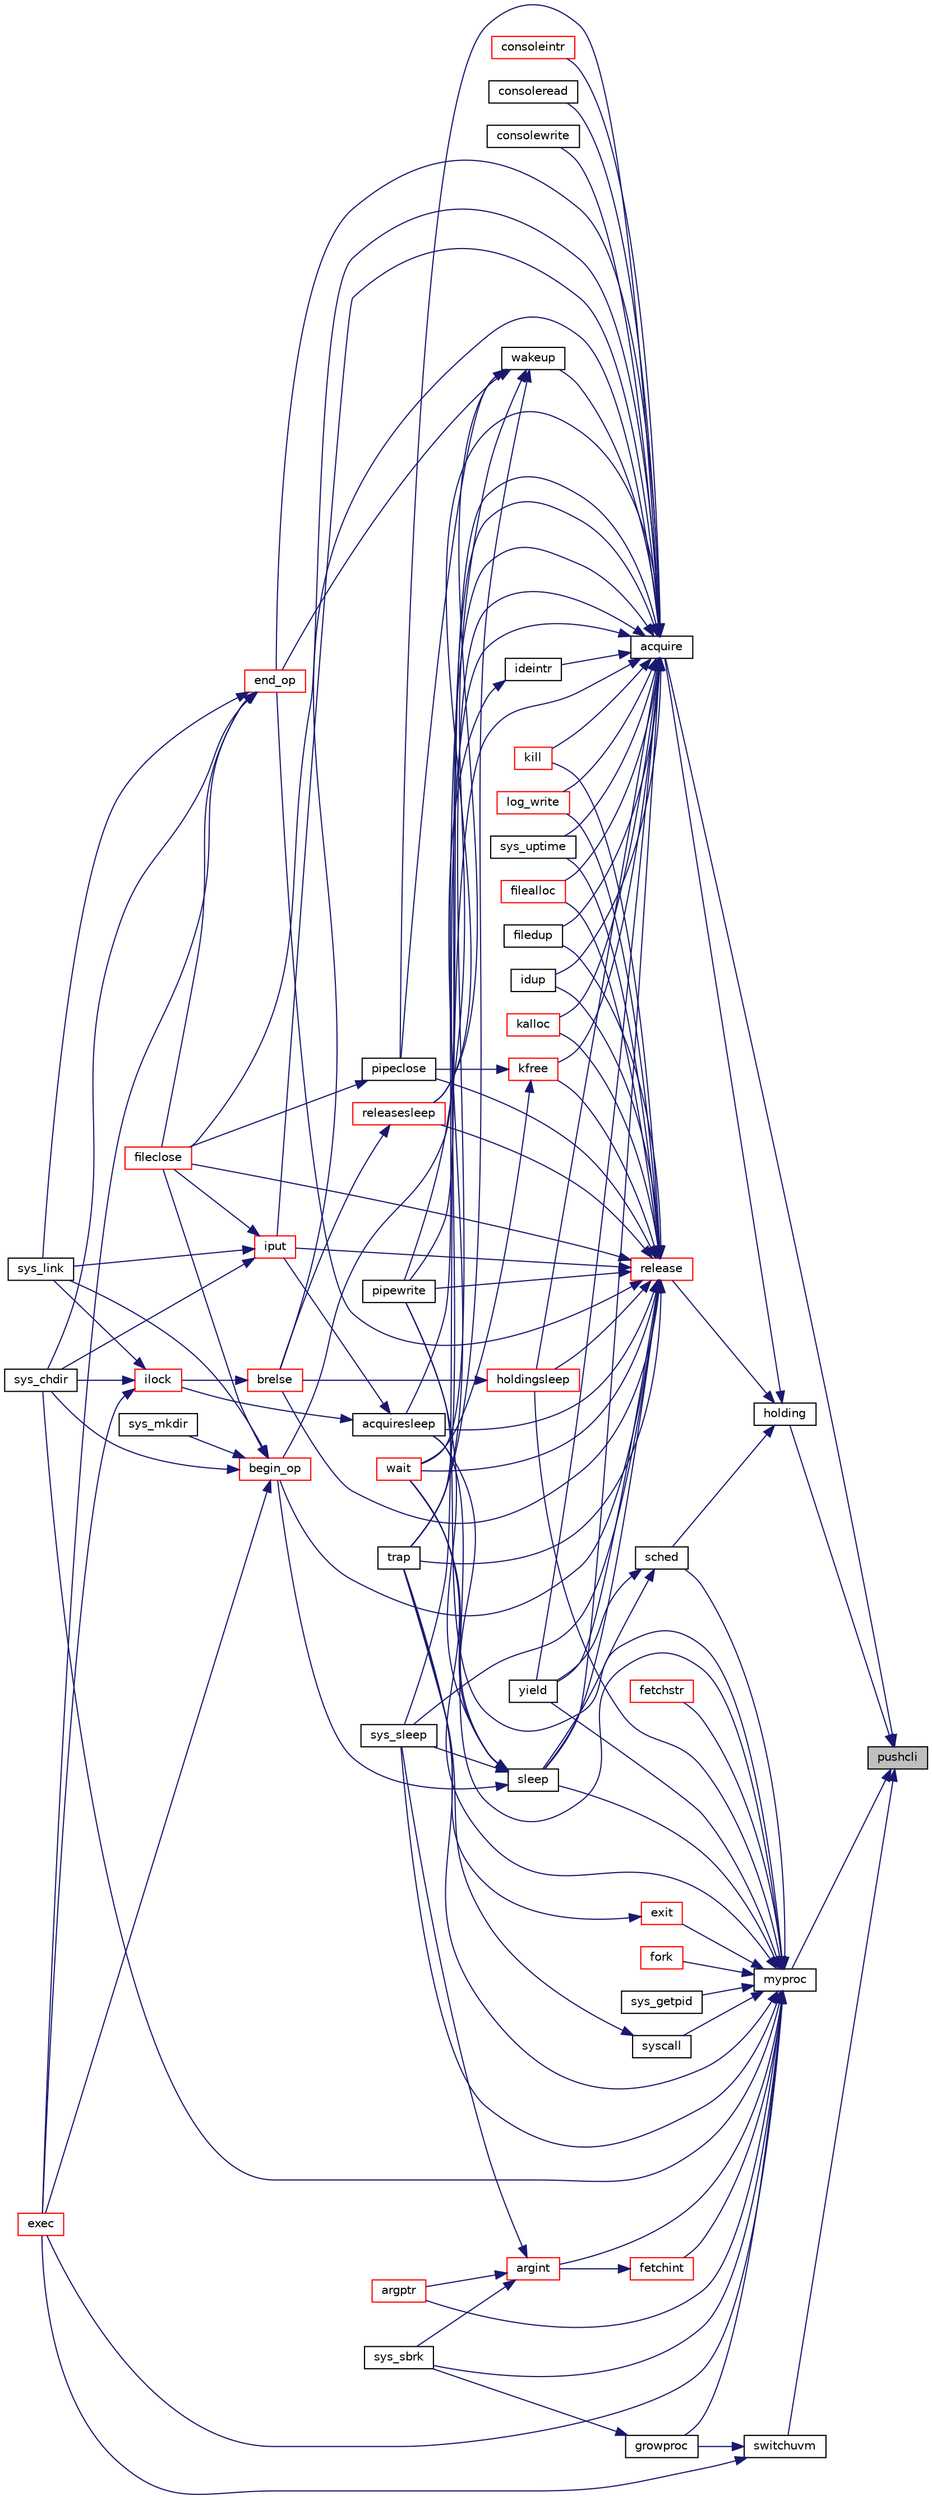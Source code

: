 digraph "pushcli"
{
 // LATEX_PDF_SIZE
  edge [fontname="Helvetica",fontsize="10",labelfontname="Helvetica",labelfontsize="10"];
  node [fontname="Helvetica",fontsize="10",shape=record];
  rankdir="RL";
  Node1 [label="pushcli",height=0.2,width=0.4,color="black", fillcolor="grey75", style="filled", fontcolor="black",tooltip=" "];
  Node1 -> Node2 [dir="back",color="midnightblue",fontsize="10",style="solid"];
  Node2 [label="acquire",height=0.2,width=0.4,color="black", fillcolor="white", style="filled",URL="$d5/d64/defs_8h.html#afe4ef8638f1ecb962a6e67fb086ee3b8",tooltip=" "];
  Node2 -> Node3 [dir="back",color="midnightblue",fontsize="10",style="solid"];
  Node3 [label="acquiresleep",height=0.2,width=0.4,color="black", fillcolor="white", style="filled",URL="$d5/d64/defs_8h.html#aecd4639fe2f9aaad8e8cee2b5e0688c3",tooltip=" "];
  Node3 -> Node4 [dir="back",color="midnightblue",fontsize="10",style="solid"];
  Node4 [label="ilock",height=0.2,width=0.4,color="red", fillcolor="white", style="filled",URL="$d5/d64/defs_8h.html#a29a4d743d41fe659f74b0a57fdc25012",tooltip=" "];
  Node4 -> Node5 [dir="back",color="midnightblue",fontsize="10",style="solid"];
  Node5 [label="exec",height=0.2,width=0.4,color="red", fillcolor="white", style="filled",URL="$d5/d64/defs_8h.html#aa7b4aae4a12acd187e23396214aeca47",tooltip=" "];
  Node4 -> Node9 [dir="back",color="midnightblue",fontsize="10",style="solid"];
  Node9 [label="sys_chdir",height=0.2,width=0.4,color="black", fillcolor="white", style="filled",URL="$db/dd8/syscall_8c.html#ad1c5f8693cb35b9605fee09eebdda640",tooltip=" "];
  Node4 -> Node10 [dir="back",color="midnightblue",fontsize="10",style="solid"];
  Node10 [label="sys_link",height=0.2,width=0.4,color="black", fillcolor="white", style="filled",URL="$db/dd8/syscall_8c.html#a759600870314007ac558871239122fb7",tooltip=" "];
  Node3 -> Node12 [dir="back",color="midnightblue",fontsize="10",style="solid"];
  Node12 [label="iput",height=0.2,width=0.4,color="red", fillcolor="white", style="filled",URL="$d5/d64/defs_8h.html#a29530a0afdfe924818d8c70b6724528d",tooltip=" "];
  Node12 -> Node14 [dir="back",color="midnightblue",fontsize="10",style="solid"];
  Node14 [label="fileclose",height=0.2,width=0.4,color="red", fillcolor="white", style="filled",URL="$d5/d64/defs_8h.html#ac865ee0b2d70f753d61d1fefef9de0f6",tooltip=" "];
  Node12 -> Node9 [dir="back",color="midnightblue",fontsize="10",style="solid"];
  Node12 -> Node10 [dir="back",color="midnightblue",fontsize="10",style="solid"];
  Node2 -> Node18 [dir="back",color="midnightblue",fontsize="10",style="solid"];
  Node18 [label="begin_op",height=0.2,width=0.4,color="red", fillcolor="white", style="filled",URL="$d5/d64/defs_8h.html#a603ca98212e00d2ffdba7827ef0f1003",tooltip=" "];
  Node18 -> Node5 [dir="back",color="midnightblue",fontsize="10",style="solid"];
  Node18 -> Node14 [dir="back",color="midnightblue",fontsize="10",style="solid"];
  Node18 -> Node9 [dir="back",color="midnightblue",fontsize="10",style="solid"];
  Node18 -> Node10 [dir="back",color="midnightblue",fontsize="10",style="solid"];
  Node18 -> Node19 [dir="back",color="midnightblue",fontsize="10",style="solid"];
  Node19 [label="sys_mkdir",height=0.2,width=0.4,color="black", fillcolor="white", style="filled",URL="$db/dd8/syscall_8c.html#a057e5bce2de7a87ebfd2dc33967bca4a",tooltip=" "];
  Node2 -> Node22 [dir="back",color="midnightblue",fontsize="10",style="solid"];
  Node22 [label="brelse",height=0.2,width=0.4,color="red", fillcolor="white", style="filled",URL="$dc/de6/bio_8c.html#ab5335aeb503731104314321a78a6d727",tooltip=" "];
  Node22 -> Node4 [dir="back",color="midnightblue",fontsize="10",style="solid"];
  Node2 -> Node29 [dir="back",color="midnightblue",fontsize="10",style="solid"];
  Node29 [label="consoleintr",height=0.2,width=0.4,color="red", fillcolor="white", style="filled",URL="$d0/d56/console_8c.html#aad3d6ca39f23bb6d2686d2967e415193",tooltip=" "];
  Node2 -> Node33 [dir="back",color="midnightblue",fontsize="10",style="solid"];
  Node33 [label="consoleread",height=0.2,width=0.4,color="black", fillcolor="white", style="filled",URL="$d0/d56/console_8c.html#a28ac85a90987662e306ca8efbfe16074",tooltip=" "];
  Node2 -> Node34 [dir="back",color="midnightblue",fontsize="10",style="solid"];
  Node34 [label="consolewrite",height=0.2,width=0.4,color="black", fillcolor="white", style="filled",URL="$d0/d56/console_8c.html#a6af7eb39268127d389792cec37785666",tooltip=" "];
  Node2 -> Node35 [dir="back",color="midnightblue",fontsize="10",style="solid"];
  Node35 [label="end_op",height=0.2,width=0.4,color="red", fillcolor="white", style="filled",URL="$d5/d64/defs_8h.html#a2504e37a109f9bae5ca11fe89e4e8fa1",tooltip=" "];
  Node35 -> Node5 [dir="back",color="midnightblue",fontsize="10",style="solid"];
  Node35 -> Node14 [dir="back",color="midnightblue",fontsize="10",style="solid"];
  Node35 -> Node9 [dir="back",color="midnightblue",fontsize="10",style="solid"];
  Node35 -> Node10 [dir="back",color="midnightblue",fontsize="10",style="solid"];
  Node2 -> Node36 [dir="back",color="midnightblue",fontsize="10",style="solid"];
  Node36 [label="filealloc",height=0.2,width=0.4,color="red", fillcolor="white", style="filled",URL="$d5/d64/defs_8h.html#a69d3d2dd94efa1f1ff8d0143f4d9b786",tooltip=" "];
  Node2 -> Node14 [dir="back",color="midnightblue",fontsize="10",style="solid"];
  Node2 -> Node37 [dir="back",color="midnightblue",fontsize="10",style="solid"];
  Node37 [label="filedup",height=0.2,width=0.4,color="black", fillcolor="white", style="filled",URL="$d5/d64/defs_8h.html#a1063546fe0d5f45fe1a38a9b4f6b5783",tooltip=" "];
  Node2 -> Node38 [dir="back",color="midnightblue",fontsize="10",style="solid"];
  Node38 [label="holdingsleep",height=0.2,width=0.4,color="red", fillcolor="white", style="filled",URL="$d5/d64/defs_8h.html#afa76133bc67c6026376d630da9b53b68",tooltip=" "];
  Node38 -> Node22 [dir="back",color="midnightblue",fontsize="10",style="solid"];
  Node2 -> Node42 [dir="back",color="midnightblue",fontsize="10",style="solid"];
  Node42 [label="ideintr",height=0.2,width=0.4,color="black", fillcolor="white", style="filled",URL="$d5/d64/defs_8h.html#a709693afdb9b89d848e684e7acde1f8f",tooltip=" "];
  Node42 -> Node31 [dir="back",color="midnightblue",fontsize="10",style="solid"];
  Node31 [label="trap",height=0.2,width=0.4,color="black", fillcolor="white", style="filled",URL="$dc/d6f/trap_8c.html#a372d166e36c086c91e5f5d81e5fead3a",tooltip=" "];
  Node2 -> Node43 [dir="back",color="midnightblue",fontsize="10",style="solid"];
  Node43 [label="idup",height=0.2,width=0.4,color="black", fillcolor="white", style="filled",URL="$d5/d64/defs_8h.html#acdd1de79a331b8922c483434d257731d",tooltip=" "];
  Node2 -> Node12 [dir="back",color="midnightblue",fontsize="10",style="solid"];
  Node2 -> Node44 [dir="back",color="midnightblue",fontsize="10",style="solid"];
  Node44 [label="kalloc",height=0.2,width=0.4,color="red", fillcolor="white", style="filled",URL="$d5/d64/defs_8h.html#a3af104ba40b66dcec8363ac5a70907ed",tooltip=" "];
  Node2 -> Node49 [dir="back",color="midnightblue",fontsize="10",style="solid"];
  Node49 [label="kfree",height=0.2,width=0.4,color="red", fillcolor="white", style="filled",URL="$d5/d64/defs_8h.html#ae79d6a7d0901b7c081cfded3f916d5bd",tooltip=" "];
  Node49 -> Node56 [dir="back",color="midnightblue",fontsize="10",style="solid"];
  Node56 [label="pipeclose",height=0.2,width=0.4,color="black", fillcolor="white", style="filled",URL="$d5/d64/defs_8h.html#af6220973e389c74782d76ae641a5e7db",tooltip=" "];
  Node56 -> Node14 [dir="back",color="midnightblue",fontsize="10",style="solid"];
  Node49 -> Node54 [dir="back",color="midnightblue",fontsize="10",style="solid"];
  Node54 [label="wait",height=0.2,width=0.4,color="red", fillcolor="white", style="filled",URL="$d5/d64/defs_8h.html#af6f31822f7e737b4e414bdac1ccb59a4",tooltip=" "];
  Node2 -> Node57 [dir="back",color="midnightblue",fontsize="10",style="solid"];
  Node57 [label="kill",height=0.2,width=0.4,color="red", fillcolor="white", style="filled",URL="$d5/d64/defs_8h.html#ab893e9671d6bfe2b2604002a50639f21",tooltip=" "];
  Node2 -> Node59 [dir="back",color="midnightblue",fontsize="10",style="solid"];
  Node59 [label="log_write",height=0.2,width=0.4,color="red", fillcolor="white", style="filled",URL="$d5/d64/defs_8h.html#a270d0050dc50965f4f851717841ad33c",tooltip=" "];
  Node2 -> Node56 [dir="back",color="midnightblue",fontsize="10",style="solid"];
  Node2 -> Node60 [dir="back",color="midnightblue",fontsize="10",style="solid"];
  Node60 [label="pipewrite",height=0.2,width=0.4,color="black", fillcolor="white", style="filled",URL="$d5/d64/defs_8h.html#ae63b0db4ca2cbb2025b89d977c6535b1",tooltip=" "];
  Node2 -> Node61 [dir="back",color="midnightblue",fontsize="10",style="solid"];
  Node61 [label="releasesleep",height=0.2,width=0.4,color="red", fillcolor="white", style="filled",URL="$d5/d64/defs_8h.html#a840b479c87b1c047d7142f58e0ad0b27",tooltip=" "];
  Node61 -> Node22 [dir="back",color="midnightblue",fontsize="10",style="solid"];
  Node2 -> Node62 [dir="back",color="midnightblue",fontsize="10",style="solid"];
  Node62 [label="sleep",height=0.2,width=0.4,color="black", fillcolor="white", style="filled",URL="$d5/d64/defs_8h.html#aca4a88f06b3ebbcc04330f7ae06c8507",tooltip=" "];
  Node62 -> Node3 [dir="back",color="midnightblue",fontsize="10",style="solid"];
  Node62 -> Node18 [dir="back",color="midnightblue",fontsize="10",style="solid"];
  Node62 -> Node60 [dir="back",color="midnightblue",fontsize="10",style="solid"];
  Node62 -> Node63 [dir="back",color="midnightblue",fontsize="10",style="solid"];
  Node63 [label="sys_sleep",height=0.2,width=0.4,color="black", fillcolor="white", style="filled",URL="$db/dd8/syscall_8c.html#a59778ec9bfa6b6f2100b43fbba000573",tooltip=" "];
  Node62 -> Node54 [dir="back",color="midnightblue",fontsize="10",style="solid"];
  Node2 -> Node63 [dir="back",color="midnightblue",fontsize="10",style="solid"];
  Node2 -> Node64 [dir="back",color="midnightblue",fontsize="10",style="solid"];
  Node64 [label="sys_uptime",height=0.2,width=0.4,color="black", fillcolor="white", style="filled",URL="$db/dd8/syscall_8c.html#aaf8553903ba8f2776247679d4db0d121",tooltip=" "];
  Node2 -> Node31 [dir="back",color="midnightblue",fontsize="10",style="solid"];
  Node2 -> Node54 [dir="back",color="midnightblue",fontsize="10",style="solid"];
  Node2 -> Node65 [dir="back",color="midnightblue",fontsize="10",style="solid"];
  Node65 [label="wakeup",height=0.2,width=0.4,color="black", fillcolor="white", style="filled",URL="$d5/d64/defs_8h.html#a245b56417239f499389b2e806bd99254",tooltip=" "];
  Node65 -> Node35 [dir="back",color="midnightblue",fontsize="10",style="solid"];
  Node65 -> Node56 [dir="back",color="midnightblue",fontsize="10",style="solid"];
  Node65 -> Node60 [dir="back",color="midnightblue",fontsize="10",style="solid"];
  Node65 -> Node61 [dir="back",color="midnightblue",fontsize="10",style="solid"];
  Node65 -> Node31 [dir="back",color="midnightblue",fontsize="10",style="solid"];
  Node2 -> Node66 [dir="back",color="midnightblue",fontsize="10",style="solid"];
  Node66 [label="yield",height=0.2,width=0.4,color="black", fillcolor="white", style="filled",URL="$d5/d64/defs_8h.html#a7cb51f5c2b5cad3766f19eb69c92793b",tooltip=" "];
  Node1 -> Node67 [dir="back",color="midnightblue",fontsize="10",style="solid"];
  Node67 [label="holding",height=0.2,width=0.4,color="black", fillcolor="white", style="filled",URL="$d5/d64/defs_8h.html#ac44b13cc76bf4040e3baf34df75ff230",tooltip=" "];
  Node67 -> Node2 [dir="back",color="midnightblue",fontsize="10",style="solid"];
  Node67 -> Node68 [dir="back",color="midnightblue",fontsize="10",style="solid"];
  Node68 [label="release",height=0.2,width=0.4,color="red", fillcolor="white", style="filled",URL="$d5/d64/defs_8h.html#a4f8616948f3dbce65671f666eed1d669",tooltip=" "];
  Node68 -> Node3 [dir="back",color="midnightblue",fontsize="10",style="solid"];
  Node68 -> Node18 [dir="back",color="midnightblue",fontsize="10",style="solid"];
  Node68 -> Node22 [dir="back",color="midnightblue",fontsize="10",style="solid"];
  Node68 -> Node35 [dir="back",color="midnightblue",fontsize="10",style="solid"];
  Node68 -> Node36 [dir="back",color="midnightblue",fontsize="10",style="solid"];
  Node68 -> Node14 [dir="back",color="midnightblue",fontsize="10",style="solid"];
  Node68 -> Node37 [dir="back",color="midnightblue",fontsize="10",style="solid"];
  Node68 -> Node38 [dir="back",color="midnightblue",fontsize="10",style="solid"];
  Node68 -> Node43 [dir="back",color="midnightblue",fontsize="10",style="solid"];
  Node68 -> Node12 [dir="back",color="midnightblue",fontsize="10",style="solid"];
  Node68 -> Node44 [dir="back",color="midnightblue",fontsize="10",style="solid"];
  Node68 -> Node49 [dir="back",color="midnightblue",fontsize="10",style="solid"];
  Node68 -> Node57 [dir="back",color="midnightblue",fontsize="10",style="solid"];
  Node68 -> Node59 [dir="back",color="midnightblue",fontsize="10",style="solid"];
  Node68 -> Node56 [dir="back",color="midnightblue",fontsize="10",style="solid"];
  Node68 -> Node60 [dir="back",color="midnightblue",fontsize="10",style="solid"];
  Node68 -> Node61 [dir="back",color="midnightblue",fontsize="10",style="solid"];
  Node68 -> Node62 [dir="back",color="midnightblue",fontsize="10",style="solid"];
  Node68 -> Node63 [dir="back",color="midnightblue",fontsize="10",style="solid"];
  Node68 -> Node64 [dir="back",color="midnightblue",fontsize="10",style="solid"];
  Node68 -> Node31 [dir="back",color="midnightblue",fontsize="10",style="solid"];
  Node68 -> Node54 [dir="back",color="midnightblue",fontsize="10",style="solid"];
  Node68 -> Node66 [dir="back",color="midnightblue",fontsize="10",style="solid"];
  Node67 -> Node69 [dir="back",color="midnightblue",fontsize="10",style="solid"];
  Node69 [label="sched",height=0.2,width=0.4,color="black", fillcolor="white", style="filled",URL="$d5/d64/defs_8h.html#ad788da91743c333b5bed7c4a0dd12365",tooltip=" "];
  Node69 -> Node62 [dir="back",color="midnightblue",fontsize="10",style="solid"];
  Node69 -> Node66 [dir="back",color="midnightblue",fontsize="10",style="solid"];
  Node1 -> Node70 [dir="back",color="midnightblue",fontsize="10",style="solid"];
  Node70 [label="myproc",height=0.2,width=0.4,color="black", fillcolor="white", style="filled",URL="$d5/d64/defs_8h.html#addb64b689e3c266aaa67cc0126bba441",tooltip=" "];
  Node70 -> Node3 [dir="back",color="midnightblue",fontsize="10",style="solid"];
  Node70 -> Node71 [dir="back",color="midnightblue",fontsize="10",style="solid"];
  Node71 [label="argint",height=0.2,width=0.4,color="red", fillcolor="white", style="filled",URL="$d5/d64/defs_8h.html#a75bc8d8c7ea0b4b39d4f470e18e0dba7",tooltip=" "];
  Node71 -> Node72 [dir="back",color="midnightblue",fontsize="10",style="solid"];
  Node72 [label="argptr",height=0.2,width=0.4,color="red", fillcolor="white", style="filled",URL="$d5/d64/defs_8h.html#a05c7464938c27eb91540c06ec6137f26",tooltip=" "];
  Node71 -> Node47 [dir="back",color="midnightblue",fontsize="10",style="solid"];
  Node47 [label="sys_sbrk",height=0.2,width=0.4,color="black", fillcolor="white", style="filled",URL="$db/dd8/syscall_8c.html#ab21d46be776cf6075a997af525a1a628",tooltip=" "];
  Node71 -> Node63 [dir="back",color="midnightblue",fontsize="10",style="solid"];
  Node70 -> Node72 [dir="back",color="midnightblue",fontsize="10",style="solid"];
  Node70 -> Node5 [dir="back",color="midnightblue",fontsize="10",style="solid"];
  Node70 -> Node74 [dir="back",color="midnightblue",fontsize="10",style="solid"];
  Node74 [label="exit",height=0.2,width=0.4,color="red", fillcolor="white", style="filled",URL="$d5/d64/defs_8h.html#aaf98ef7cdde3a0dfb2e49919de3298b1",tooltip=" "];
  Node74 -> Node31 [dir="back",color="midnightblue",fontsize="10",style="solid"];
  Node70 -> Node82 [dir="back",color="midnightblue",fontsize="10",style="solid"];
  Node82 [label="fetchint",height=0.2,width=0.4,color="red", fillcolor="white", style="filled",URL="$d5/d64/defs_8h.html#ab8c95490fad429ac2701653041f2efcf",tooltip=" "];
  Node82 -> Node71 [dir="back",color="midnightblue",fontsize="10",style="solid"];
  Node70 -> Node83 [dir="back",color="midnightblue",fontsize="10",style="solid"];
  Node83 [label="fetchstr",height=0.2,width=0.4,color="red", fillcolor="white", style="filled",URL="$d5/d64/defs_8h.html#a386d969a02c926521cf2e1816069a4dc",tooltip=" "];
  Node70 -> Node84 [dir="back",color="midnightblue",fontsize="10",style="solid"];
  Node84 [label="fork",height=0.2,width=0.4,color="red", fillcolor="white", style="filled",URL="$d5/d64/defs_8h.html#acd2e1ded4bb6fce4500438bf928330f4",tooltip=" "];
  Node70 -> Node46 [dir="back",color="midnightblue",fontsize="10",style="solid"];
  Node46 [label="growproc",height=0.2,width=0.4,color="black", fillcolor="white", style="filled",URL="$d5/d64/defs_8h.html#acb02e9289fb8a1017c3455b137a9bccd",tooltip=" "];
  Node46 -> Node47 [dir="back",color="midnightblue",fontsize="10",style="solid"];
  Node70 -> Node38 [dir="back",color="midnightblue",fontsize="10",style="solid"];
  Node70 -> Node60 [dir="back",color="midnightblue",fontsize="10",style="solid"];
  Node70 -> Node69 [dir="back",color="midnightblue",fontsize="10",style="solid"];
  Node70 -> Node62 [dir="back",color="midnightblue",fontsize="10",style="solid"];
  Node70 -> Node9 [dir="back",color="midnightblue",fontsize="10",style="solid"];
  Node70 -> Node86 [dir="back",color="midnightblue",fontsize="10",style="solid"];
  Node86 [label="sys_getpid",height=0.2,width=0.4,color="black", fillcolor="white", style="filled",URL="$db/dd8/syscall_8c.html#ac81965412a0725574b8c72afda11243e",tooltip=" "];
  Node70 -> Node47 [dir="back",color="midnightblue",fontsize="10",style="solid"];
  Node70 -> Node63 [dir="back",color="midnightblue",fontsize="10",style="solid"];
  Node70 -> Node87 [dir="back",color="midnightblue",fontsize="10",style="solid"];
  Node87 [label="syscall",height=0.2,width=0.4,color="black", fillcolor="white", style="filled",URL="$d5/d64/defs_8h.html#acd6bcafe6626fe8e7d00cacdbc3cc4f1",tooltip=" "];
  Node87 -> Node31 [dir="back",color="midnightblue",fontsize="10",style="solid"];
  Node70 -> Node31 [dir="back",color="midnightblue",fontsize="10",style="solid"];
  Node70 -> Node54 [dir="back",color="midnightblue",fontsize="10",style="solid"];
  Node70 -> Node66 [dir="back",color="midnightblue",fontsize="10",style="solid"];
  Node1 -> Node88 [dir="back",color="midnightblue",fontsize="10",style="solid"];
  Node88 [label="switchuvm",height=0.2,width=0.4,color="black", fillcolor="white", style="filled",URL="$d5/d64/defs_8h.html#ad43d81fa3edec39a200abd0853bc84b1",tooltip=" "];
  Node88 -> Node5 [dir="back",color="midnightblue",fontsize="10",style="solid"];
  Node88 -> Node46 [dir="back",color="midnightblue",fontsize="10",style="solid"];
}
